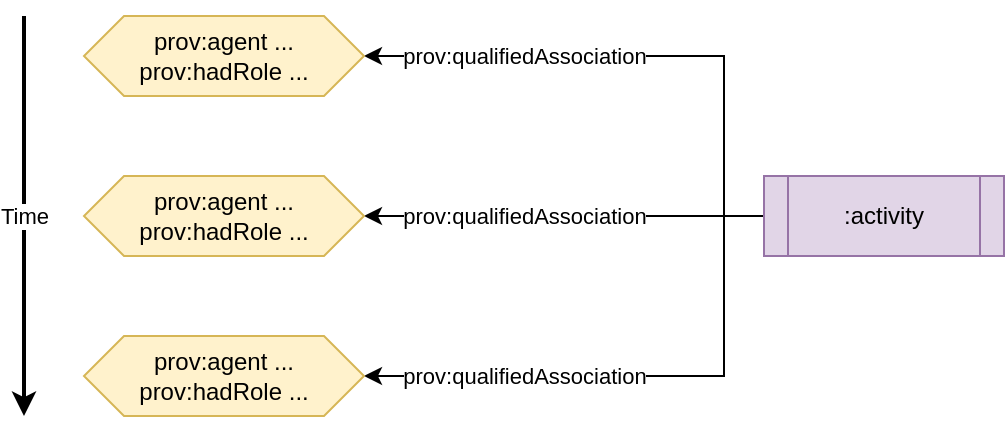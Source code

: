 <mxfile>
    <diagram id="fOwYgRfvNRadZvIi0HyY" name="Page-1">
        <mxGraphModel dx="1405" dy="659" grid="1" gridSize="10" guides="1" tooltips="1" connect="1" arrows="1" fold="1" page="1" pageScale="1" pageWidth="827" pageHeight="1169" math="0" shadow="0">
            <root>
                <mxCell id="0"/>
                <mxCell id="1" parent="0"/>
                <mxCell id="30" value="prov:qualifiedAssociation" style="edgeStyle=orthogonalEdgeStyle;rounded=0;html=1;exitX=0;exitY=0.5;exitDx=0;exitDy=0;entryX=1;entryY=0.5;entryDx=0;entryDy=0;" edge="1" parent="1" source="3" target="29">
                    <mxGeometry x="0.429" relative="1" as="geometry">
                        <Array as="points">
                            <mxPoint x="460" y="300"/>
                            <mxPoint x="460" y="220"/>
                        </Array>
                        <mxPoint as="offset"/>
                    </mxGeometry>
                </mxCell>
                <mxCell id="32" value="prov:qualifiedAssociation" style="edgeStyle=orthogonalEdgeStyle;rounded=0;html=1;exitX=0;exitY=0.5;exitDx=0;exitDy=0;entryX=1;entryY=0.5;entryDx=0;entryDy=0;" edge="1" parent="1" source="3" target="31">
                    <mxGeometry x="0.429" relative="1" as="geometry">
                        <Array as="points">
                            <mxPoint x="460" y="300"/>
                            <mxPoint x="460" y="380"/>
                        </Array>
                        <mxPoint as="offset"/>
                    </mxGeometry>
                </mxCell>
                <mxCell id="35" value="prov:qualifiedAssociation" style="edgeStyle=none;rounded=0;html=1;exitX=0;exitY=0.5;exitDx=0;exitDy=0;entryX=1;entryY=0.5;entryDx=0;entryDy=0;" edge="1" parent="1" source="3" target="33">
                    <mxGeometry x="0.2" relative="1" as="geometry">
                        <mxPoint as="offset"/>
                    </mxGeometry>
                </mxCell>
                <mxCell id="3" value=":activity" style="shape=process;whiteSpace=wrap;html=1;backgroundOutline=1;fillColor=#e1d5e7;strokeColor=#9673a6;" parent="1" vertex="1">
                    <mxGeometry x="480" y="280" width="120" height="40" as="geometry"/>
                </mxCell>
                <mxCell id="22" value="" style="endArrow=classic;html=1;strokeWidth=2;" parent="1" edge="1">
                    <mxGeometry width="50" height="50" relative="1" as="geometry">
                        <mxPoint x="110" y="200" as="sourcePoint"/>
                        <mxPoint x="110" y="400" as="targetPoint"/>
                    </mxGeometry>
                </mxCell>
                <mxCell id="23" value="Time" style="edgeLabel;html=1;align=center;verticalAlign=middle;resizable=0;points=[];" parent="22" vertex="1" connectable="0">
                    <mxGeometry relative="1" as="geometry">
                        <mxPoint as="offset"/>
                    </mxGeometry>
                </mxCell>
                <mxCell id="29" value="prov:agent ...&lt;br&gt;prov:hadRole ..." style="shape=hexagon;perimeter=hexagonPerimeter2;whiteSpace=wrap;html=1;fixedSize=1;fillColor=#fff2cc;strokeColor=#d6b656;" vertex="1" parent="1">
                    <mxGeometry x="140" y="200" width="140" height="40" as="geometry"/>
                </mxCell>
                <mxCell id="31" value="prov:agent ...&lt;br&gt;prov:hadRole ..." style="shape=hexagon;perimeter=hexagonPerimeter2;whiteSpace=wrap;html=1;fixedSize=1;fillColor=#fff2cc;strokeColor=#d6b656;" vertex="1" parent="1">
                    <mxGeometry x="140" y="360" width="140" height="40" as="geometry"/>
                </mxCell>
                <mxCell id="33" value="prov:agent ...&lt;br&gt;prov:hadRole ..." style="shape=hexagon;perimeter=hexagonPerimeter2;whiteSpace=wrap;html=1;fixedSize=1;fillColor=#fff2cc;strokeColor=#d6b656;" vertex="1" parent="1">
                    <mxGeometry x="140" y="280" width="140" height="40" as="geometry"/>
                </mxCell>
            </root>
        </mxGraphModel>
    </diagram>
</mxfile>